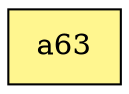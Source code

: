 digraph G {
rankdir=BT;ranksep="2.0";
"a63" [shape=record,fillcolor=khaki1,style=filled,label="{a63}"];
}